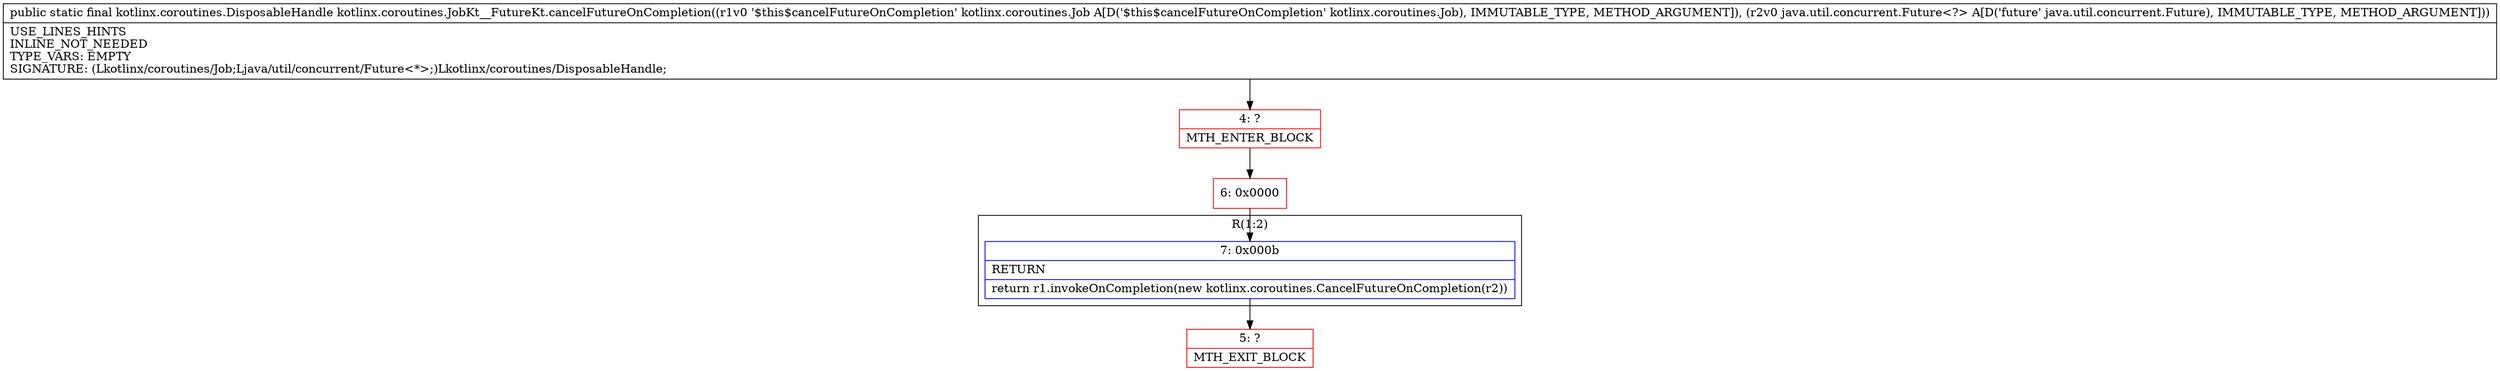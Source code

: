 digraph "CFG forkotlinx.coroutines.JobKt__FutureKt.cancelFutureOnCompletion(Lkotlinx\/coroutines\/Job;Ljava\/util\/concurrent\/Future;)Lkotlinx\/coroutines\/DisposableHandle;" {
subgraph cluster_Region_1576853417 {
label = "R(1:2)";
node [shape=record,color=blue];
Node_7 [shape=record,label="{7\:\ 0x000b|RETURN\l|return r1.invokeOnCompletion(new kotlinx.coroutines.CancelFutureOnCompletion(r2))\l}"];
}
Node_4 [shape=record,color=red,label="{4\:\ ?|MTH_ENTER_BLOCK\l}"];
Node_6 [shape=record,color=red,label="{6\:\ 0x0000}"];
Node_5 [shape=record,color=red,label="{5\:\ ?|MTH_EXIT_BLOCK\l}"];
MethodNode[shape=record,label="{public static final kotlinx.coroutines.DisposableHandle kotlinx.coroutines.JobKt__FutureKt.cancelFutureOnCompletion((r1v0 '$this$cancelFutureOnCompletion' kotlinx.coroutines.Job A[D('$this$cancelFutureOnCompletion' kotlinx.coroutines.Job), IMMUTABLE_TYPE, METHOD_ARGUMENT]), (r2v0 java.util.concurrent.Future\<?\> A[D('future' java.util.concurrent.Future), IMMUTABLE_TYPE, METHOD_ARGUMENT]))  | USE_LINES_HINTS\lINLINE_NOT_NEEDED\lTYPE_VARS: EMPTY\lSIGNATURE: (Lkotlinx\/coroutines\/Job;Ljava\/util\/concurrent\/Future\<*\>;)Lkotlinx\/coroutines\/DisposableHandle;\l}"];
MethodNode -> Node_4;Node_7 -> Node_5;
Node_4 -> Node_6;
Node_6 -> Node_7;
}

